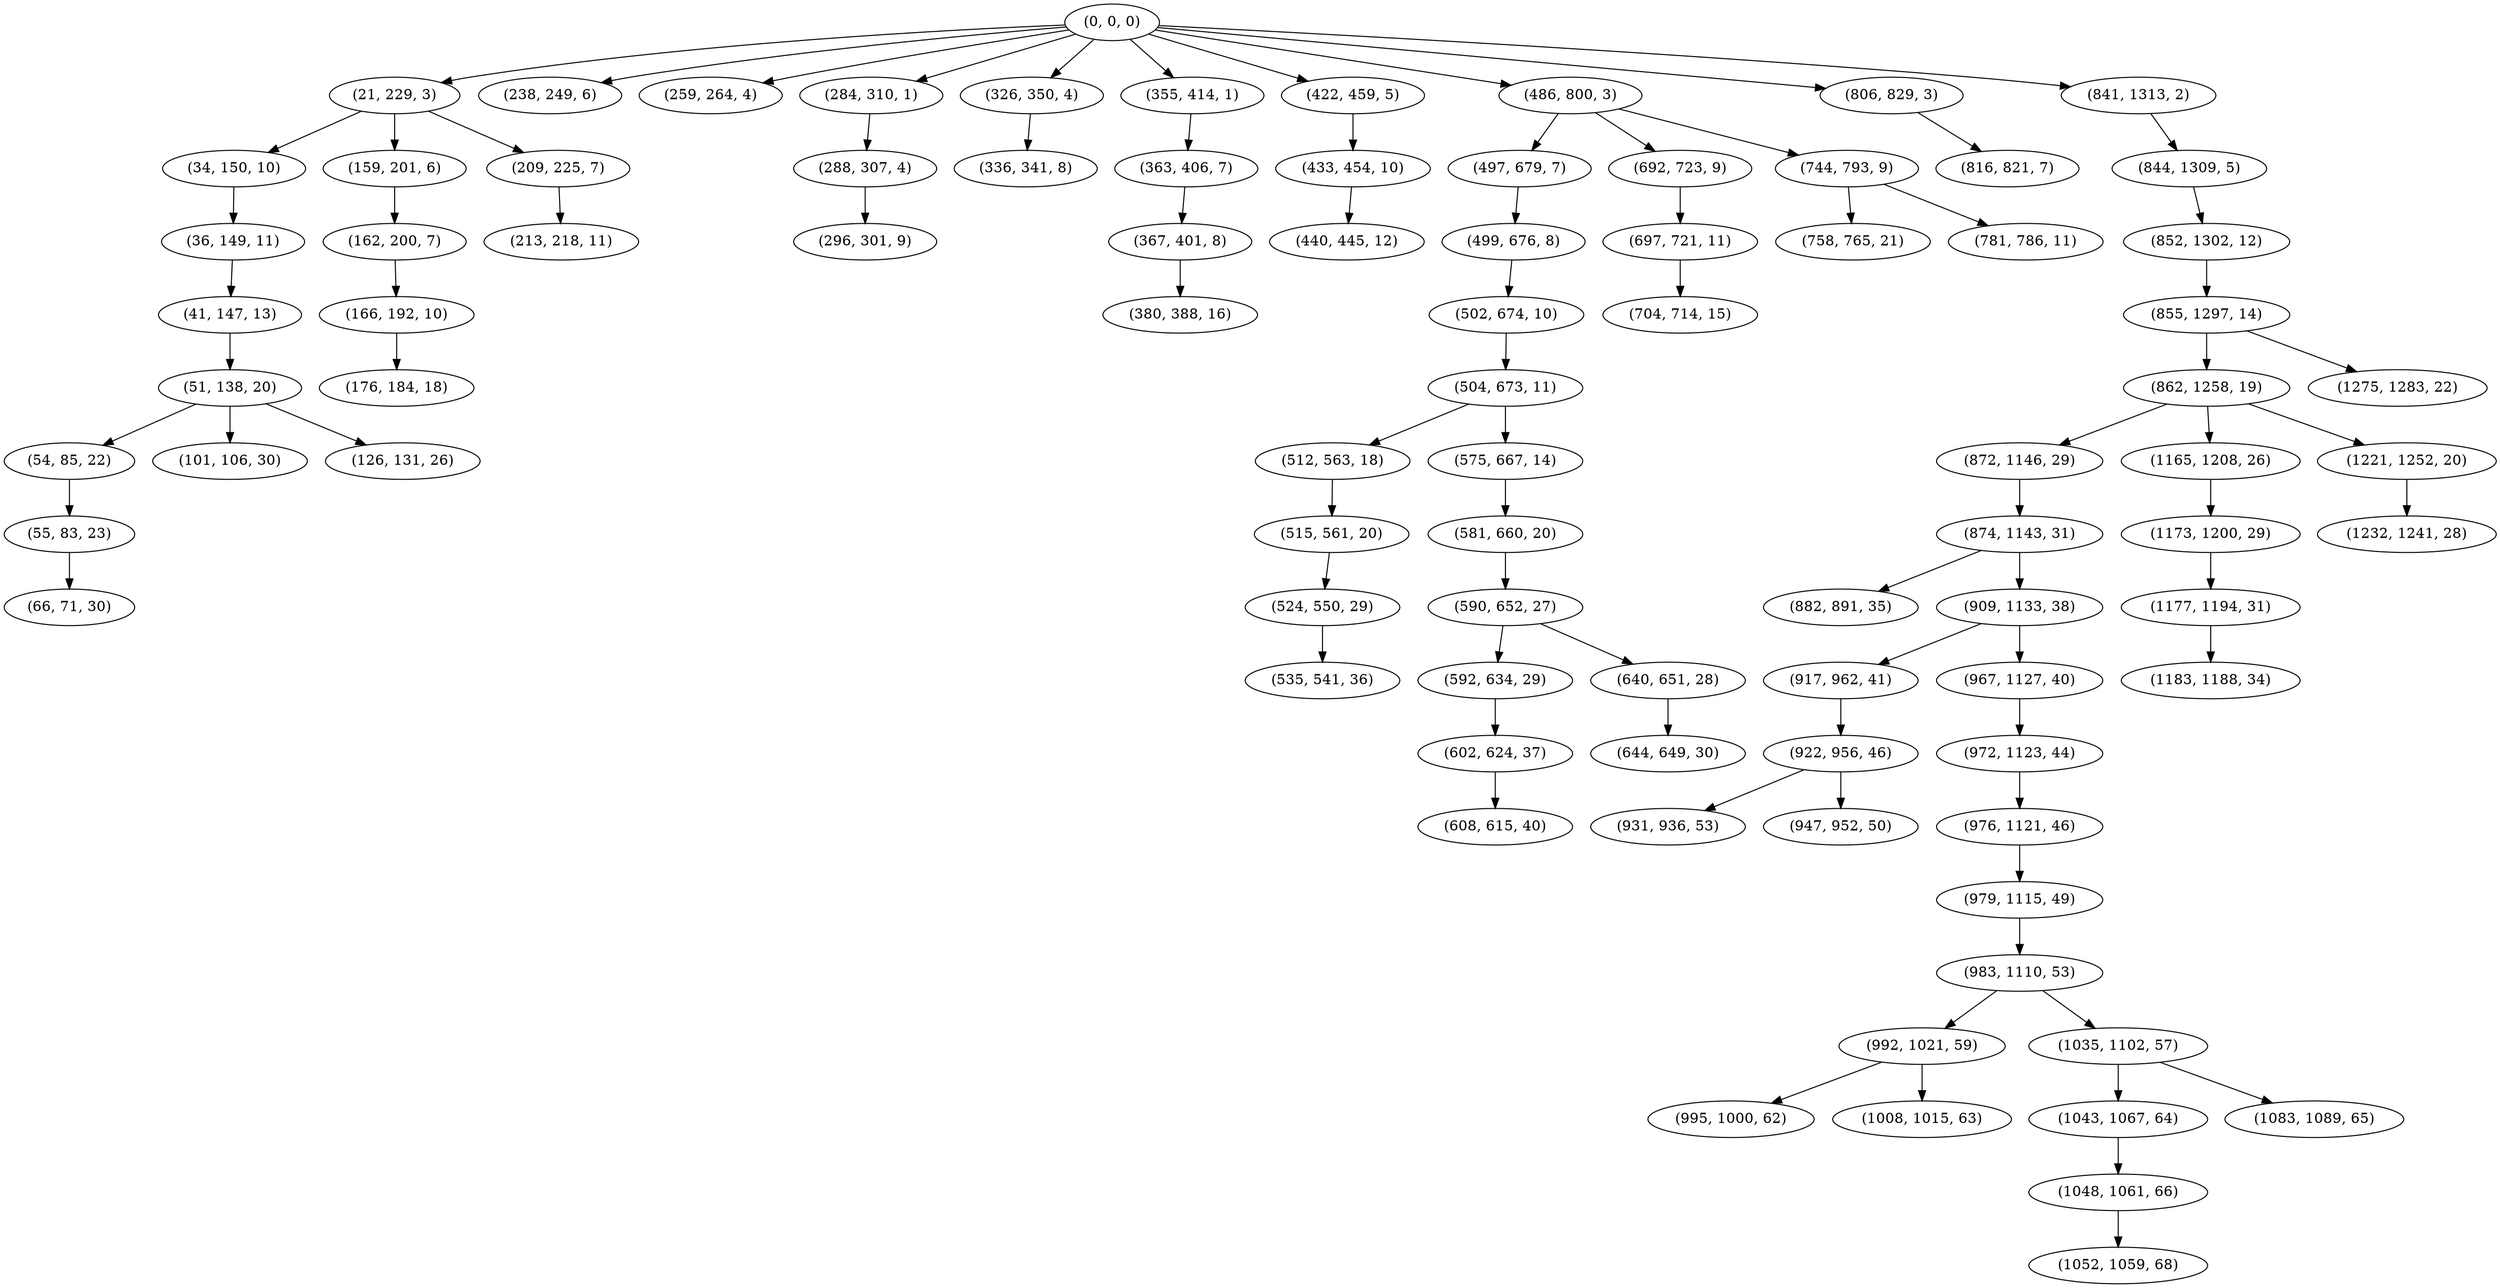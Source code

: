 digraph tree {
    "(0, 0, 0)";
    "(21, 229, 3)";
    "(34, 150, 10)";
    "(36, 149, 11)";
    "(41, 147, 13)";
    "(51, 138, 20)";
    "(54, 85, 22)";
    "(55, 83, 23)";
    "(66, 71, 30)";
    "(101, 106, 30)";
    "(126, 131, 26)";
    "(159, 201, 6)";
    "(162, 200, 7)";
    "(166, 192, 10)";
    "(176, 184, 18)";
    "(209, 225, 7)";
    "(213, 218, 11)";
    "(238, 249, 6)";
    "(259, 264, 4)";
    "(284, 310, 1)";
    "(288, 307, 4)";
    "(296, 301, 9)";
    "(326, 350, 4)";
    "(336, 341, 8)";
    "(355, 414, 1)";
    "(363, 406, 7)";
    "(367, 401, 8)";
    "(380, 388, 16)";
    "(422, 459, 5)";
    "(433, 454, 10)";
    "(440, 445, 12)";
    "(486, 800, 3)";
    "(497, 679, 7)";
    "(499, 676, 8)";
    "(502, 674, 10)";
    "(504, 673, 11)";
    "(512, 563, 18)";
    "(515, 561, 20)";
    "(524, 550, 29)";
    "(535, 541, 36)";
    "(575, 667, 14)";
    "(581, 660, 20)";
    "(590, 652, 27)";
    "(592, 634, 29)";
    "(602, 624, 37)";
    "(608, 615, 40)";
    "(640, 651, 28)";
    "(644, 649, 30)";
    "(692, 723, 9)";
    "(697, 721, 11)";
    "(704, 714, 15)";
    "(744, 793, 9)";
    "(758, 765, 21)";
    "(781, 786, 11)";
    "(806, 829, 3)";
    "(816, 821, 7)";
    "(841, 1313, 2)";
    "(844, 1309, 5)";
    "(852, 1302, 12)";
    "(855, 1297, 14)";
    "(862, 1258, 19)";
    "(872, 1146, 29)";
    "(874, 1143, 31)";
    "(882, 891, 35)";
    "(909, 1133, 38)";
    "(917, 962, 41)";
    "(922, 956, 46)";
    "(931, 936, 53)";
    "(947, 952, 50)";
    "(967, 1127, 40)";
    "(972, 1123, 44)";
    "(976, 1121, 46)";
    "(979, 1115, 49)";
    "(983, 1110, 53)";
    "(992, 1021, 59)";
    "(995, 1000, 62)";
    "(1008, 1015, 63)";
    "(1035, 1102, 57)";
    "(1043, 1067, 64)";
    "(1048, 1061, 66)";
    "(1052, 1059, 68)";
    "(1083, 1089, 65)";
    "(1165, 1208, 26)";
    "(1173, 1200, 29)";
    "(1177, 1194, 31)";
    "(1183, 1188, 34)";
    "(1221, 1252, 20)";
    "(1232, 1241, 28)";
    "(1275, 1283, 22)";
    "(0, 0, 0)" -> "(21, 229, 3)";
    "(0, 0, 0)" -> "(238, 249, 6)";
    "(0, 0, 0)" -> "(259, 264, 4)";
    "(0, 0, 0)" -> "(284, 310, 1)";
    "(0, 0, 0)" -> "(326, 350, 4)";
    "(0, 0, 0)" -> "(355, 414, 1)";
    "(0, 0, 0)" -> "(422, 459, 5)";
    "(0, 0, 0)" -> "(486, 800, 3)";
    "(0, 0, 0)" -> "(806, 829, 3)";
    "(0, 0, 0)" -> "(841, 1313, 2)";
    "(21, 229, 3)" -> "(34, 150, 10)";
    "(21, 229, 3)" -> "(159, 201, 6)";
    "(21, 229, 3)" -> "(209, 225, 7)";
    "(34, 150, 10)" -> "(36, 149, 11)";
    "(36, 149, 11)" -> "(41, 147, 13)";
    "(41, 147, 13)" -> "(51, 138, 20)";
    "(51, 138, 20)" -> "(54, 85, 22)";
    "(51, 138, 20)" -> "(101, 106, 30)";
    "(51, 138, 20)" -> "(126, 131, 26)";
    "(54, 85, 22)" -> "(55, 83, 23)";
    "(55, 83, 23)" -> "(66, 71, 30)";
    "(159, 201, 6)" -> "(162, 200, 7)";
    "(162, 200, 7)" -> "(166, 192, 10)";
    "(166, 192, 10)" -> "(176, 184, 18)";
    "(209, 225, 7)" -> "(213, 218, 11)";
    "(284, 310, 1)" -> "(288, 307, 4)";
    "(288, 307, 4)" -> "(296, 301, 9)";
    "(326, 350, 4)" -> "(336, 341, 8)";
    "(355, 414, 1)" -> "(363, 406, 7)";
    "(363, 406, 7)" -> "(367, 401, 8)";
    "(367, 401, 8)" -> "(380, 388, 16)";
    "(422, 459, 5)" -> "(433, 454, 10)";
    "(433, 454, 10)" -> "(440, 445, 12)";
    "(486, 800, 3)" -> "(497, 679, 7)";
    "(486, 800, 3)" -> "(692, 723, 9)";
    "(486, 800, 3)" -> "(744, 793, 9)";
    "(497, 679, 7)" -> "(499, 676, 8)";
    "(499, 676, 8)" -> "(502, 674, 10)";
    "(502, 674, 10)" -> "(504, 673, 11)";
    "(504, 673, 11)" -> "(512, 563, 18)";
    "(504, 673, 11)" -> "(575, 667, 14)";
    "(512, 563, 18)" -> "(515, 561, 20)";
    "(515, 561, 20)" -> "(524, 550, 29)";
    "(524, 550, 29)" -> "(535, 541, 36)";
    "(575, 667, 14)" -> "(581, 660, 20)";
    "(581, 660, 20)" -> "(590, 652, 27)";
    "(590, 652, 27)" -> "(592, 634, 29)";
    "(590, 652, 27)" -> "(640, 651, 28)";
    "(592, 634, 29)" -> "(602, 624, 37)";
    "(602, 624, 37)" -> "(608, 615, 40)";
    "(640, 651, 28)" -> "(644, 649, 30)";
    "(692, 723, 9)" -> "(697, 721, 11)";
    "(697, 721, 11)" -> "(704, 714, 15)";
    "(744, 793, 9)" -> "(758, 765, 21)";
    "(744, 793, 9)" -> "(781, 786, 11)";
    "(806, 829, 3)" -> "(816, 821, 7)";
    "(841, 1313, 2)" -> "(844, 1309, 5)";
    "(844, 1309, 5)" -> "(852, 1302, 12)";
    "(852, 1302, 12)" -> "(855, 1297, 14)";
    "(855, 1297, 14)" -> "(862, 1258, 19)";
    "(855, 1297, 14)" -> "(1275, 1283, 22)";
    "(862, 1258, 19)" -> "(872, 1146, 29)";
    "(862, 1258, 19)" -> "(1165, 1208, 26)";
    "(862, 1258, 19)" -> "(1221, 1252, 20)";
    "(872, 1146, 29)" -> "(874, 1143, 31)";
    "(874, 1143, 31)" -> "(882, 891, 35)";
    "(874, 1143, 31)" -> "(909, 1133, 38)";
    "(909, 1133, 38)" -> "(917, 962, 41)";
    "(909, 1133, 38)" -> "(967, 1127, 40)";
    "(917, 962, 41)" -> "(922, 956, 46)";
    "(922, 956, 46)" -> "(931, 936, 53)";
    "(922, 956, 46)" -> "(947, 952, 50)";
    "(967, 1127, 40)" -> "(972, 1123, 44)";
    "(972, 1123, 44)" -> "(976, 1121, 46)";
    "(976, 1121, 46)" -> "(979, 1115, 49)";
    "(979, 1115, 49)" -> "(983, 1110, 53)";
    "(983, 1110, 53)" -> "(992, 1021, 59)";
    "(983, 1110, 53)" -> "(1035, 1102, 57)";
    "(992, 1021, 59)" -> "(995, 1000, 62)";
    "(992, 1021, 59)" -> "(1008, 1015, 63)";
    "(1035, 1102, 57)" -> "(1043, 1067, 64)";
    "(1035, 1102, 57)" -> "(1083, 1089, 65)";
    "(1043, 1067, 64)" -> "(1048, 1061, 66)";
    "(1048, 1061, 66)" -> "(1052, 1059, 68)";
    "(1165, 1208, 26)" -> "(1173, 1200, 29)";
    "(1173, 1200, 29)" -> "(1177, 1194, 31)";
    "(1177, 1194, 31)" -> "(1183, 1188, 34)";
    "(1221, 1252, 20)" -> "(1232, 1241, 28)";
}
